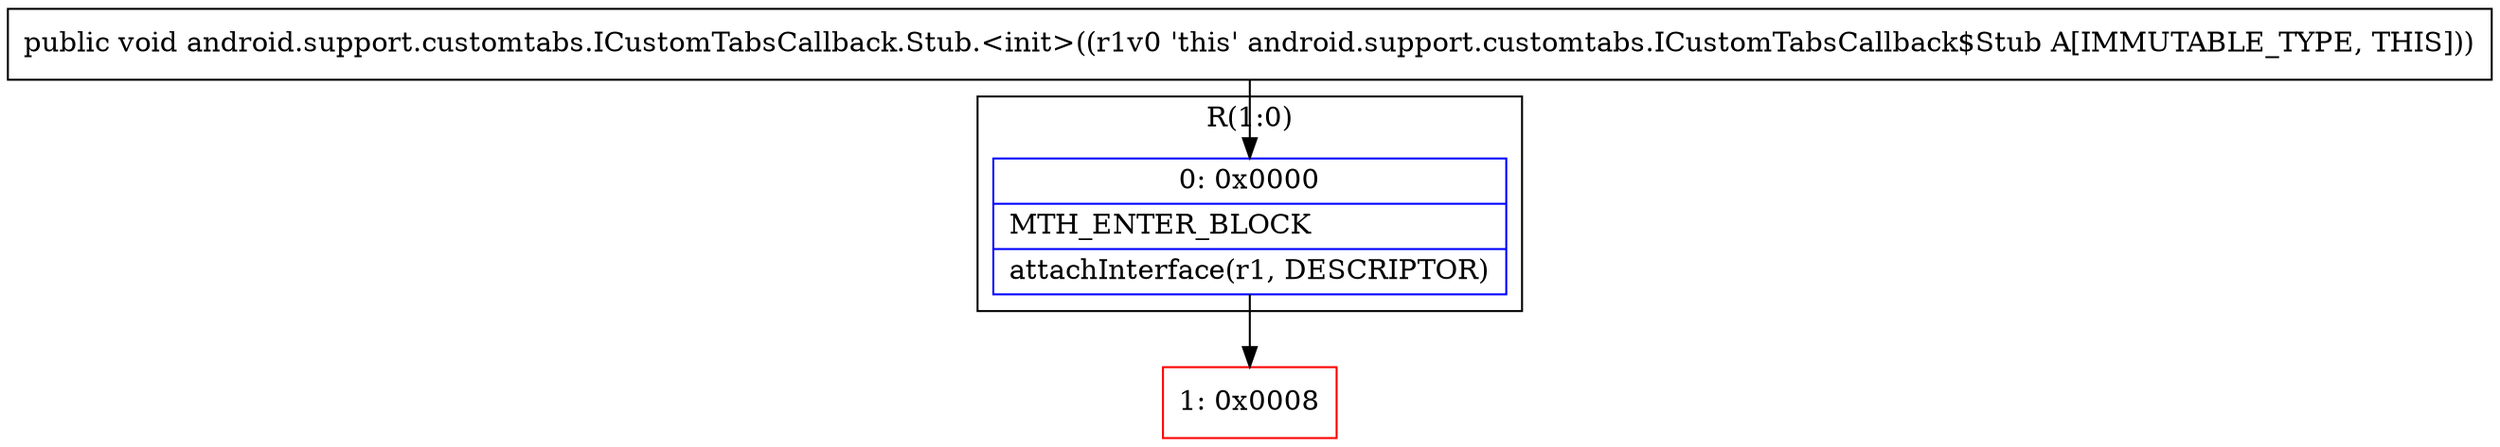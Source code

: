 digraph "CFG forandroid.support.customtabs.ICustomTabsCallback.Stub.\<init\>()V" {
subgraph cluster_Region_186230597 {
label = "R(1:0)";
node [shape=record,color=blue];
Node_0 [shape=record,label="{0\:\ 0x0000|MTH_ENTER_BLOCK\l|attachInterface(r1, DESCRIPTOR)\l}"];
}
Node_1 [shape=record,color=red,label="{1\:\ 0x0008}"];
MethodNode[shape=record,label="{public void android.support.customtabs.ICustomTabsCallback.Stub.\<init\>((r1v0 'this' android.support.customtabs.ICustomTabsCallback$Stub A[IMMUTABLE_TYPE, THIS])) }"];
MethodNode -> Node_0;
Node_0 -> Node_1;
}

